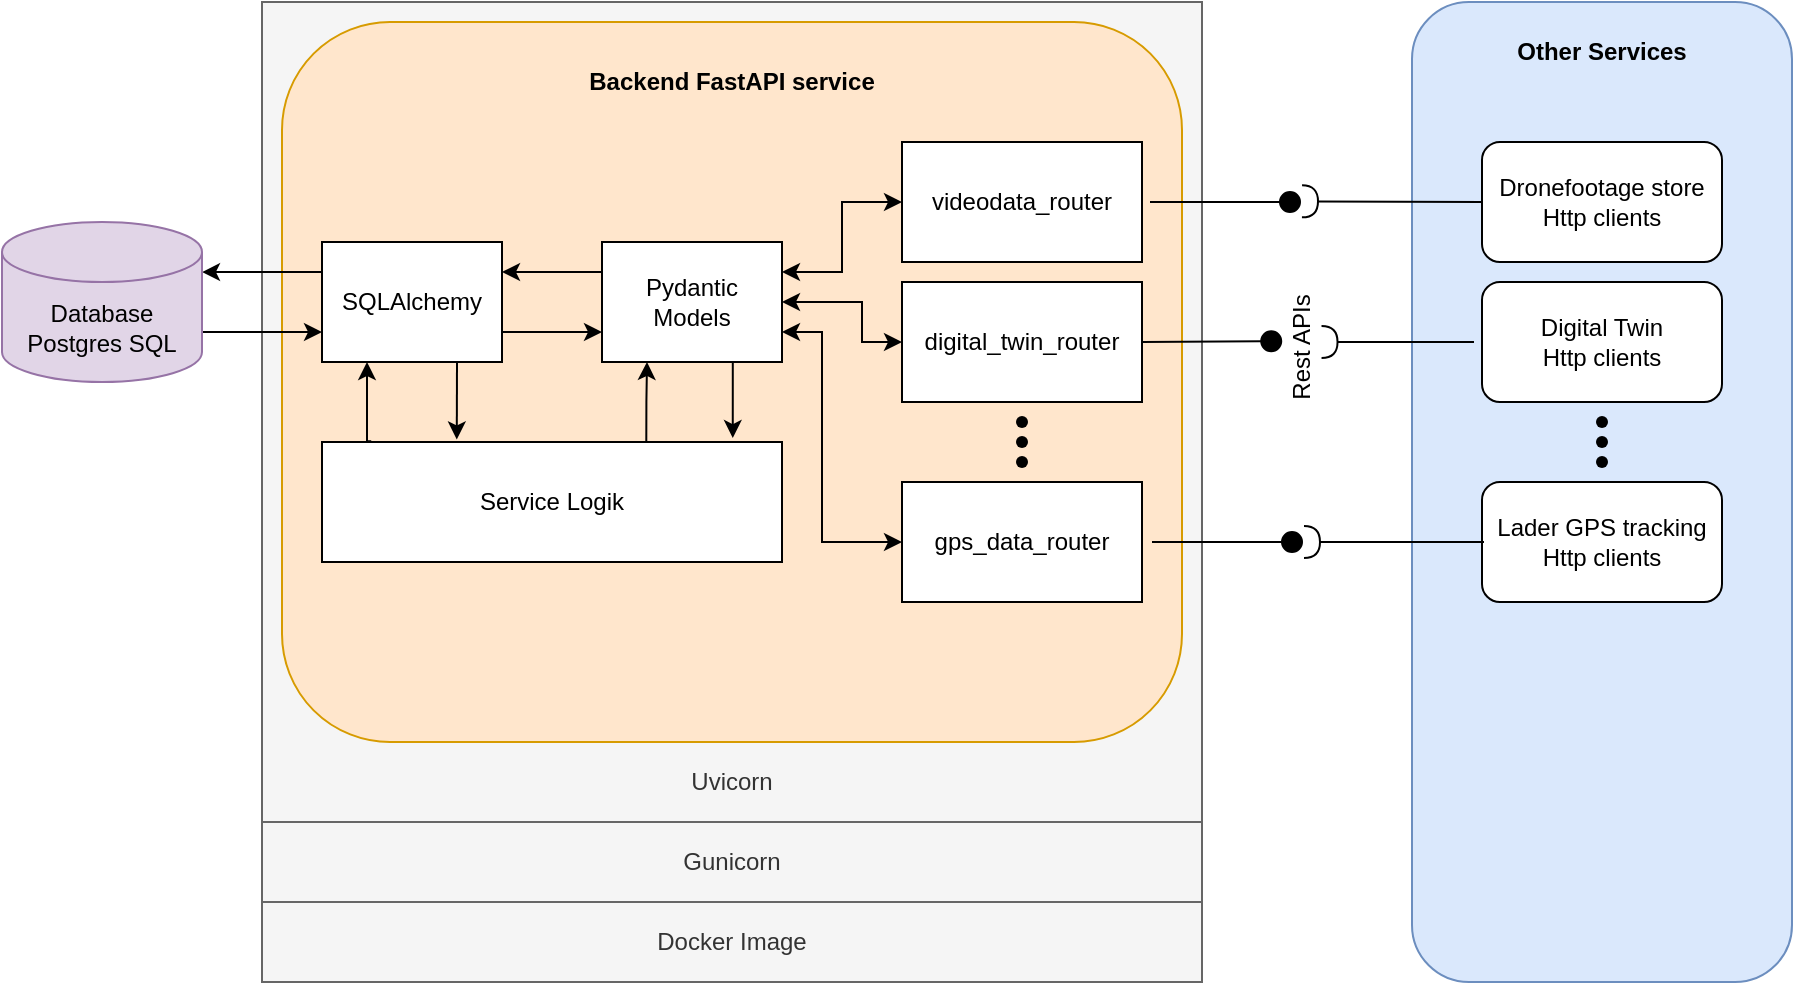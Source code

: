 <mxfile version="24.7.6">
  <diagram name="Page-1" id="v5vVpCWD-mAS1wMJKQEE">
    <mxGraphModel dx="1224" dy="1984" grid="1" gridSize="10" guides="1" tooltips="1" connect="1" arrows="1" fold="1" page="1" pageScale="1" pageWidth="827" pageHeight="1169" math="0" shadow="0">
      <root>
        <mxCell id="0" />
        <mxCell id="1" parent="0" />
        <mxCell id="0vZ9dUC26-TVfk1JdIGi-31" value="Docker Image" style="rounded=0;whiteSpace=wrap;html=1;spacingTop=450;fillColor=#f5f5f5;fontColor=#333333;strokeColor=#666666;" parent="1" vertex="1">
          <mxGeometry x="320" y="-50" width="470" height="490" as="geometry" />
        </mxCell>
        <mxCell id="0vZ9dUC26-TVfk1JdIGi-30" value="Gunicorn" style="rounded=0;whiteSpace=wrap;html=1;spacingTop=410;fillColor=#f5f5f5;fontColor=#333333;strokeColor=#666666;" parent="1" vertex="1">
          <mxGeometry x="320" y="-50" width="470" height="450" as="geometry" />
        </mxCell>
        <mxCell id="0vZ9dUC26-TVfk1JdIGi-29" value="Uvicorn" style="rounded=0;whiteSpace=wrap;html=1;spacingTop=370;fillColor=#f5f5f5;fontColor=#333333;strokeColor=#666666;" parent="1" vertex="1">
          <mxGeometry x="320" y="-50" width="470" height="410" as="geometry" />
        </mxCell>
        <mxCell id="0vZ9dUC26-TVfk1JdIGi-27" value="&lt;b&gt;Backend FastAPI service&lt;/b&gt;" style="rounded=1;whiteSpace=wrap;html=1;spacingTop=-300;fillColor=#ffe6cc;strokeColor=#d79b00;" parent="1" vertex="1">
          <mxGeometry x="330" y="-40" width="450" height="360" as="geometry" />
        </mxCell>
        <mxCell id="0vZ9dUC26-TVfk1JdIGi-15" style="edgeStyle=orthogonalEdgeStyle;rounded=0;orthogonalLoop=1;jettySize=auto;html=1;exitX=0;exitY=0.25;exitDx=0;exitDy=0;entryX=1;entryY=0.25;entryDx=0;entryDy=0;" parent="1" source="0vZ9dUC26-TVfk1JdIGi-11" target="0vZ9dUC26-TVfk1JdIGi-14" edge="1">
          <mxGeometry relative="1" as="geometry" />
        </mxCell>
        <mxCell id="0vZ9dUC26-TVfk1JdIGi-35" style="edgeStyle=orthogonalEdgeStyle;rounded=0;orthogonalLoop=1;jettySize=auto;html=1;exitX=1;exitY=0.25;exitDx=0;exitDy=0;entryX=0;entryY=0.5;entryDx=0;entryDy=0;startArrow=classic;startFill=1;" parent="1" source="0vZ9dUC26-TVfk1JdIGi-11" target="0vZ9dUC26-TVfk1JdIGi-32" edge="1">
          <mxGeometry relative="1" as="geometry" />
        </mxCell>
        <mxCell id="0vZ9dUC26-TVfk1JdIGi-36" style="edgeStyle=orthogonalEdgeStyle;rounded=0;orthogonalLoop=1;jettySize=auto;html=1;exitX=1;exitY=0.5;exitDx=0;exitDy=0;entryX=0;entryY=0.5;entryDx=0;entryDy=0;startArrow=classic;startFill=1;" parent="1" source="0vZ9dUC26-TVfk1JdIGi-11" target="0vZ9dUC26-TVfk1JdIGi-33" edge="1">
          <mxGeometry relative="1" as="geometry">
            <Array as="points">
              <mxPoint x="620" y="100" />
              <mxPoint x="620" y="120" />
            </Array>
          </mxGeometry>
        </mxCell>
        <mxCell id="0vZ9dUC26-TVfk1JdIGi-37" style="edgeStyle=orthogonalEdgeStyle;rounded=0;orthogonalLoop=1;jettySize=auto;html=1;exitX=1;exitY=0.75;exitDx=0;exitDy=0;entryX=0;entryY=0.5;entryDx=0;entryDy=0;startArrow=classic;startFill=1;" parent="1" source="0vZ9dUC26-TVfk1JdIGi-11" target="0vZ9dUC26-TVfk1JdIGi-34" edge="1">
          <mxGeometry relative="1" as="geometry">
            <Array as="points">
              <mxPoint x="600" y="115" />
              <mxPoint x="600" y="220" />
            </Array>
          </mxGeometry>
        </mxCell>
        <mxCell id="0vZ9dUC26-TVfk1JdIGi-11" value="Pydantic Models" style="rounded=0;whiteSpace=wrap;html=1;" parent="1" vertex="1">
          <mxGeometry x="490" y="70" width="90" height="60" as="geometry" />
        </mxCell>
        <mxCell id="0vZ9dUC26-TVfk1JdIGi-16" style="edgeStyle=orthogonalEdgeStyle;rounded=0;orthogonalLoop=1;jettySize=auto;html=1;exitX=1;exitY=0.75;exitDx=0;exitDy=0;entryX=0;entryY=0.75;entryDx=0;entryDy=0;" parent="1" source="0vZ9dUC26-TVfk1JdIGi-14" target="0vZ9dUC26-TVfk1JdIGi-11" edge="1">
          <mxGeometry relative="1" as="geometry" />
        </mxCell>
        <mxCell id="0vZ9dUC26-TVfk1JdIGi-18" style="edgeStyle=orthogonalEdgeStyle;rounded=0;orthogonalLoop=1;jettySize=auto;html=1;exitX=0;exitY=0.25;exitDx=0;exitDy=0;entryX=1;entryY=0.313;entryDx=0;entryDy=0;entryPerimeter=0;" parent="1" source="0vZ9dUC26-TVfk1JdIGi-14" edge="1" target="0vZ9dUC26-TVfk1JdIGi-24">
          <mxGeometry relative="1" as="geometry">
            <mxPoint x="270" y="85" as="targetPoint" />
          </mxGeometry>
        </mxCell>
        <mxCell id="0vZ9dUC26-TVfk1JdIGi-14" value="SQLAlchemy" style="rounded=0;whiteSpace=wrap;html=1;" parent="1" vertex="1">
          <mxGeometry x="350" y="70" width="90" height="60" as="geometry" />
        </mxCell>
        <mxCell id="0vZ9dUC26-TVfk1JdIGi-19" style="edgeStyle=orthogonalEdgeStyle;rounded=0;orthogonalLoop=1;jettySize=auto;html=1;exitX=0.997;exitY=0.688;exitDx=0;exitDy=0;entryX=0;entryY=0.75;entryDx=0;entryDy=0;exitPerimeter=0;" parent="1" target="0vZ9dUC26-TVfk1JdIGi-14" edge="1" source="0vZ9dUC26-TVfk1JdIGi-24">
          <mxGeometry relative="1" as="geometry">
            <mxPoint x="270" y="115" as="sourcePoint" />
          </mxGeometry>
        </mxCell>
        <mxCell id="0vZ9dUC26-TVfk1JdIGi-20" value="Service Logik" style="rounded=0;whiteSpace=wrap;html=1;" parent="1" vertex="1">
          <mxGeometry x="350" y="170" width="230" height="60" as="geometry" />
        </mxCell>
        <mxCell id="0vZ9dUC26-TVfk1JdIGi-21" style="edgeStyle=orthogonalEdgeStyle;rounded=0;orthogonalLoop=1;jettySize=auto;html=1;exitX=0.75;exitY=1;exitDx=0;exitDy=0;entryX=0.893;entryY=-0.033;entryDx=0;entryDy=0;entryPerimeter=0;" parent="1" source="0vZ9dUC26-TVfk1JdIGi-11" target="0vZ9dUC26-TVfk1JdIGi-20" edge="1">
          <mxGeometry relative="1" as="geometry" />
        </mxCell>
        <mxCell id="0vZ9dUC26-TVfk1JdIGi-23" style="edgeStyle=orthogonalEdgeStyle;rounded=0;orthogonalLoop=1;jettySize=auto;html=1;exitX=0.705;exitY=0.002;exitDx=0;exitDy=0;entryX=0.25;entryY=1;entryDx=0;entryDy=0;exitPerimeter=0;" parent="1" source="0vZ9dUC26-TVfk1JdIGi-20" target="0vZ9dUC26-TVfk1JdIGi-11" edge="1">
          <mxGeometry relative="1" as="geometry" />
        </mxCell>
        <mxCell id="0vZ9dUC26-TVfk1JdIGi-24" value="Database&lt;div&gt;Postgres SQL&lt;/div&gt;" style="shape=cylinder3;whiteSpace=wrap;html=1;boundedLbl=1;backgroundOutline=1;size=15;fillColor=#e1d5e7;strokeColor=#9673a6;" parent="1" vertex="1">
          <mxGeometry x="190" y="60" width="100" height="80" as="geometry" />
        </mxCell>
        <mxCell id="0vZ9dUC26-TVfk1JdIGi-25" style="edgeStyle=orthogonalEdgeStyle;rounded=0;orthogonalLoop=1;jettySize=auto;html=1;exitX=0.75;exitY=1;exitDx=0;exitDy=0;entryX=0.293;entryY=-0.021;entryDx=0;entryDy=0;entryPerimeter=0;" parent="1" source="0vZ9dUC26-TVfk1JdIGi-14" target="0vZ9dUC26-TVfk1JdIGi-20" edge="1">
          <mxGeometry relative="1" as="geometry" />
        </mxCell>
        <mxCell id="0vZ9dUC26-TVfk1JdIGi-26" style="edgeStyle=orthogonalEdgeStyle;rounded=0;orthogonalLoop=1;jettySize=auto;html=1;exitX=0.107;exitY=-0.006;exitDx=0;exitDy=0;entryX=0.25;entryY=1;entryDx=0;entryDy=0;exitPerimeter=0;" parent="1" source="0vZ9dUC26-TVfk1JdIGi-20" target="0vZ9dUC26-TVfk1JdIGi-14" edge="1">
          <mxGeometry relative="1" as="geometry" />
        </mxCell>
        <mxCell id="0vZ9dUC26-TVfk1JdIGi-32" value="videodata_router" style="rounded=0;whiteSpace=wrap;html=1;" parent="1" vertex="1">
          <mxGeometry x="640" y="20" width="120" height="60" as="geometry" />
        </mxCell>
        <mxCell id="0vZ9dUC26-TVfk1JdIGi-33" value="digital_twin_router" style="rounded=0;whiteSpace=wrap;html=1;" parent="1" vertex="1">
          <mxGeometry x="640" y="90" width="120" height="60" as="geometry" />
        </mxCell>
        <mxCell id="0vZ9dUC26-TVfk1JdIGi-34" value="gps_data_router" style="rounded=0;whiteSpace=wrap;html=1;" parent="1" vertex="1">
          <mxGeometry x="640" y="190" width="120" height="60" as="geometry" />
        </mxCell>
        <mxCell id="0vZ9dUC26-TVfk1JdIGi-38" value="" style="shape=waypoint;sketch=0;fillStyle=solid;size=6;pointerEvents=1;points=[];fillColor=none;resizable=0;rotatable=0;perimeter=centerPerimeter;snapToPoint=1;" parent="1" vertex="1">
          <mxGeometry x="690" y="150" width="20" height="20" as="geometry" />
        </mxCell>
        <mxCell id="0vZ9dUC26-TVfk1JdIGi-39" value="" style="shape=waypoint;sketch=0;fillStyle=solid;size=6;pointerEvents=1;points=[];fillColor=none;resizable=0;rotatable=0;perimeter=centerPerimeter;snapToPoint=1;" parent="1" vertex="1">
          <mxGeometry x="690" y="160" width="20" height="20" as="geometry" />
        </mxCell>
        <mxCell id="0vZ9dUC26-TVfk1JdIGi-40" value="" style="shape=waypoint;sketch=0;fillStyle=solid;size=6;pointerEvents=1;points=[];fillColor=none;resizable=0;rotatable=0;perimeter=centerPerimeter;snapToPoint=1;" parent="1" vertex="1">
          <mxGeometry x="690" y="170" width="20" height="20" as="geometry" />
        </mxCell>
        <mxCell id="0vZ9dUC26-TVfk1JdIGi-41" value="&lt;b&gt;Other Services&lt;/b&gt;" style="rounded=1;whiteSpace=wrap;html=1;spacingTop=-440;fillColor=#dae8fc;strokeColor=#6c8ebf;" parent="1" vertex="1">
          <mxGeometry x="895" y="-50" width="190" height="490" as="geometry" />
        </mxCell>
        <mxCell id="0vZ9dUC26-TVfk1JdIGi-42" value="&lt;div&gt;Dronefootage store Http clients&lt;/div&gt;" style="rounded=1;whiteSpace=wrap;html=1;" parent="1" vertex="1">
          <mxGeometry x="930" y="20" width="120" height="60" as="geometry" />
        </mxCell>
        <mxCell id="0vZ9dUC26-TVfk1JdIGi-43" value="" style="rounded=0;orthogonalLoop=1;jettySize=auto;html=1;endArrow=halfCircle;endFill=0;endSize=6;strokeWidth=1;sketch=0;exitX=0;exitY=0.5;exitDx=0;exitDy=0;" parent="1" edge="1">
          <mxGeometry relative="1" as="geometry">
            <mxPoint x="930" y="50" as="sourcePoint" />
            <mxPoint x="840" y="49.66" as="targetPoint" />
          </mxGeometry>
        </mxCell>
        <mxCell id="0vZ9dUC26-TVfk1JdIGi-44" value="" style="rounded=0;orthogonalLoop=1;jettySize=auto;html=1;endArrow=oval;endFill=1;sketch=0;sourcePerimeterSpacing=0;targetPerimeterSpacing=0;endSize=10;exitX=1;exitY=0.5;exitDx=0;exitDy=0;" parent="1" edge="1">
          <mxGeometry relative="1" as="geometry">
            <mxPoint x="764" y="50" as="sourcePoint" />
            <mxPoint x="834" y="50" as="targetPoint" />
          </mxGeometry>
        </mxCell>
        <mxCell id="0vZ9dUC26-TVfk1JdIGi-45" value="" style="ellipse;whiteSpace=wrap;html=1;align=center;aspect=fixed;fillColor=none;strokeColor=none;resizable=0;perimeter=centerPerimeter;rotatable=0;allowArrows=0;points=[];outlineConnect=1;" parent="1" vertex="1">
          <mxGeometry x="765" y="190" width="10" height="10" as="geometry" />
        </mxCell>
        <mxCell id="0vZ9dUC26-TVfk1JdIGi-50" value="Digital Twin&lt;div&gt;Http clients&lt;/div&gt;" style="rounded=1;whiteSpace=wrap;html=1;" parent="1" vertex="1">
          <mxGeometry x="930" y="90" width="120" height="60" as="geometry" />
        </mxCell>
        <mxCell id="0vZ9dUC26-TVfk1JdIGi-51" value="" style="rounded=0;orthogonalLoop=1;jettySize=auto;html=1;endArrow=halfCircle;endFill=0;endSize=6;strokeWidth=1;sketch=0;exitX=0;exitY=0.5;exitDx=0;exitDy=0;entryX=0.537;entryY=0.959;entryDx=0;entryDy=0;entryPerimeter=0;" parent="1" edge="1">
          <mxGeometry relative="1" as="geometry">
            <mxPoint x="926" y="120" as="sourcePoint" />
            <mxPoint x="849.77" y="120.04" as="targetPoint" />
          </mxGeometry>
        </mxCell>
        <mxCell id="0vZ9dUC26-TVfk1JdIGi-52" value="" style="rounded=0;orthogonalLoop=1;jettySize=auto;html=1;endArrow=oval;endFill=1;sketch=0;sourcePerimeterSpacing=0;targetPerimeterSpacing=0;endSize=10;exitX=1;exitY=0.5;exitDx=0;exitDy=0;entryX=0.542;entryY=-0.013;entryDx=0;entryDy=0;entryPerimeter=0;" parent="1" target="0vZ9dUC26-TVfk1JdIGi-56" edge="1">
          <mxGeometry relative="1" as="geometry">
            <mxPoint x="760" y="120" as="sourcePoint" />
            <mxPoint x="830" y="120" as="targetPoint" />
          </mxGeometry>
        </mxCell>
        <mxCell id="0vZ9dUC26-TVfk1JdIGi-53" value="&lt;div&gt;Lader GPS tracking Http clients&lt;/div&gt;" style="rounded=1;whiteSpace=wrap;html=1;" parent="1" vertex="1">
          <mxGeometry x="930" y="190" width="120" height="60" as="geometry" />
        </mxCell>
        <mxCell id="0vZ9dUC26-TVfk1JdIGi-54" value="" style="rounded=0;orthogonalLoop=1;jettySize=auto;html=1;endArrow=halfCircle;endFill=0;endSize=6;strokeWidth=1;sketch=0;exitX=0;exitY=0.5;exitDx=0;exitDy=0;" parent="1" edge="1">
          <mxGeometry relative="1" as="geometry">
            <mxPoint x="931" y="220" as="sourcePoint" />
            <mxPoint x="841" y="220" as="targetPoint" />
          </mxGeometry>
        </mxCell>
        <mxCell id="0vZ9dUC26-TVfk1JdIGi-55" value="" style="rounded=0;orthogonalLoop=1;jettySize=auto;html=1;endArrow=oval;endFill=1;sketch=0;sourcePerimeterSpacing=0;targetPerimeterSpacing=0;endSize=10;exitX=1;exitY=0.5;exitDx=0;exitDy=0;" parent="1" edge="1">
          <mxGeometry relative="1" as="geometry">
            <mxPoint x="765" y="220" as="sourcePoint" />
            <mxPoint x="835" y="220" as="targetPoint" />
          </mxGeometry>
        </mxCell>
        <mxCell id="0vZ9dUC26-TVfk1JdIGi-56" value="Rest APIs" style="text;html=1;align=center;verticalAlign=middle;resizable=0;points=[];autosize=1;strokeColor=none;fillColor=none;rotation=-90;" parent="1" vertex="1">
          <mxGeometry x="800" y="108" width="80" height="30" as="geometry" />
        </mxCell>
        <mxCell id="0vZ9dUC26-TVfk1JdIGi-57" value="" style="shape=waypoint;sketch=0;fillStyle=solid;size=6;pointerEvents=1;points=[];fillColor=none;resizable=0;rotatable=0;perimeter=centerPerimeter;snapToPoint=1;" parent="1" vertex="1">
          <mxGeometry x="980" y="150" width="20" height="20" as="geometry" />
        </mxCell>
        <mxCell id="0vZ9dUC26-TVfk1JdIGi-58" value="" style="shape=waypoint;sketch=0;fillStyle=solid;size=6;pointerEvents=1;points=[];fillColor=none;resizable=0;rotatable=0;perimeter=centerPerimeter;snapToPoint=1;" parent="1" vertex="1">
          <mxGeometry x="980" y="160" width="20" height="20" as="geometry" />
        </mxCell>
        <mxCell id="0vZ9dUC26-TVfk1JdIGi-59" value="" style="shape=waypoint;sketch=0;fillStyle=solid;size=6;pointerEvents=1;points=[];fillColor=none;resizable=0;rotatable=0;perimeter=centerPerimeter;snapToPoint=1;" parent="1" vertex="1">
          <mxGeometry x="980" y="170" width="20" height="20" as="geometry" />
        </mxCell>
      </root>
    </mxGraphModel>
  </diagram>
</mxfile>
